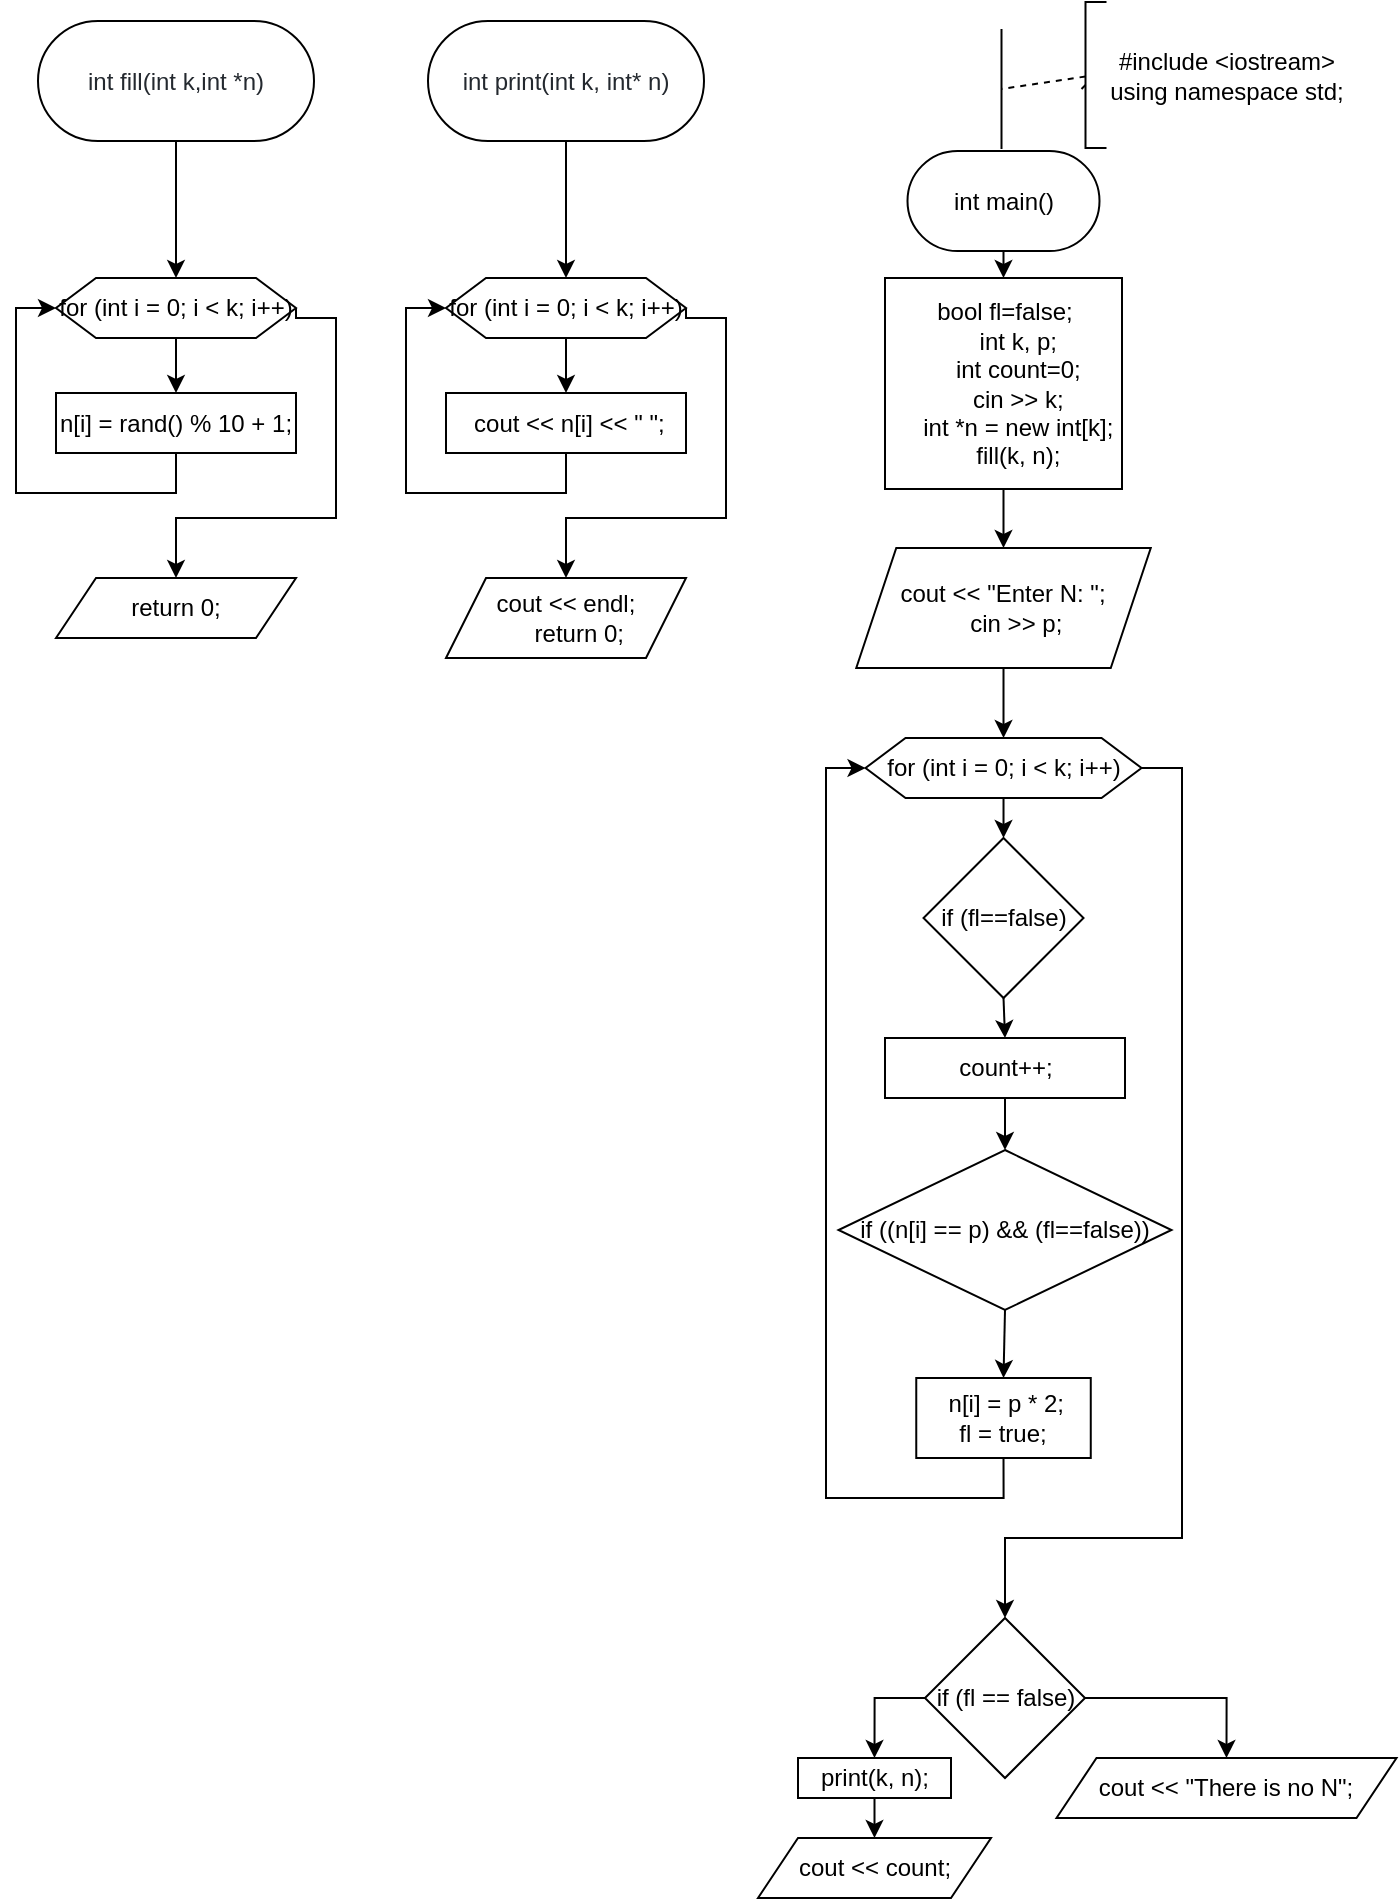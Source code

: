 <mxfile version="17.5.0" type="device"><diagram id="gFrYTt7PwSTtcCjBM46l" name="Page-1"><mxGraphModel dx="1718" dy="2146" grid="0" gridSize="10" guides="1" tooltips="1" connect="1" arrows="1" fold="1" page="0" pageScale="1" pageWidth="827" pageHeight="1169" math="0" shadow="0"><root><mxCell id="0"/><mxCell id="1" parent="0"/><mxCell id="abS8wTG-2X0JZCJYj4Lv-2" value="" style="endArrow=none;html=1;rounded=0;entryX=0.5;entryY=0;entryDx=0;entryDy=0;" edge="1" parent="1"><mxGeometry width="50" height="50" relative="1" as="geometry"><mxPoint x="711.75" y="-1144.5" as="sourcePoint"/><mxPoint x="711.75" y="-1084.5" as="targetPoint"/></mxGeometry></mxCell><mxCell id="abS8wTG-2X0JZCJYj4Lv-3" value="" style="endArrow=none;dashed=1;html=1;rounded=0;startArrow=none;" edge="1" parent="1" source="abS8wTG-2X0JZCJYj4Lv-4"><mxGeometry width="50" height="50" relative="1" as="geometry"><mxPoint x="751.75" y="-1114.5" as="sourcePoint"/><mxPoint x="711.75" y="-1114.5" as="targetPoint"/></mxGeometry></mxCell><mxCell id="abS8wTG-2X0JZCJYj4Lv-5" value="&lt;div&gt;#include &amp;lt;iostream&amp;gt;&lt;/div&gt;&lt;div&gt;&lt;span&gt;using namespace std;&lt;/span&gt;&lt;br&gt;&lt;/div&gt;" style="text;html=1;align=center;verticalAlign=middle;resizable=0;points=[];autosize=1;strokeColor=none;fillColor=none;" vertex="1" parent="1"><mxGeometry x="760.75" y="-1137.5" width="127" height="32" as="geometry"/></mxCell><mxCell id="abS8wTG-2X0JZCJYj4Lv-6" style="edgeStyle=orthogonalEdgeStyle;rounded=0;orthogonalLoop=1;jettySize=auto;html=1;exitX=0.5;exitY=1;exitDx=0;exitDy=0;entryX=0.5;entryY=0;entryDx=0;entryDy=0;" edge="1" parent="1" source="abS8wTG-2X0JZCJYj4Lv-7" target="abS8wTG-2X0JZCJYj4Lv-25"><mxGeometry relative="1" as="geometry"><mxPoint x="712.75" y="-1002.5" as="targetPoint"/></mxGeometry></mxCell><mxCell id="abS8wTG-2X0JZCJYj4Lv-7" value="int main()" style="rounded=1;whiteSpace=wrap;html=1;arcSize=50;" vertex="1" parent="1"><mxGeometry x="664.75" y="-1083.5" width="96" height="50" as="geometry"/></mxCell><mxCell id="abS8wTG-2X0JZCJYj4Lv-8" style="edgeStyle=orthogonalEdgeStyle;rounded=0;orthogonalLoop=1;jettySize=auto;html=1;exitX=0.5;exitY=1;exitDx=0;exitDy=0;entryX=0.5;entryY=0;entryDx=0;entryDy=0;" edge="1" parent="1" source="abS8wTG-2X0JZCJYj4Lv-9" target="abS8wTG-2X0JZCJYj4Lv-43"><mxGeometry relative="1" as="geometry"><mxPoint x="299" y="-1049.5" as="targetPoint"/></mxGeometry></mxCell><mxCell id="abS8wTG-2X0JZCJYj4Lv-9" value="&lt;font color=&quot;#24292f&quot;&gt;int fill(int k,int *n)&lt;/font&gt;" style="rounded=1;whiteSpace=wrap;html=1;arcSize=50;" vertex="1" parent="1"><mxGeometry x="230" y="-1148.5" width="138" height="60" as="geometry"/></mxCell><mxCell id="abS8wTG-2X0JZCJYj4Lv-60" style="edgeStyle=orthogonalEdgeStyle;rounded=0;orthogonalLoop=1;jettySize=auto;html=1;exitX=0.5;exitY=1;exitDx=0;exitDy=0;entryX=0.5;entryY=0;entryDx=0;entryDy=0;" edge="1" parent="1" source="abS8wTG-2X0JZCJYj4Lv-25" target="abS8wTG-2X0JZCJYj4Lv-59"><mxGeometry relative="1" as="geometry"/></mxCell><mxCell id="abS8wTG-2X0JZCJYj4Lv-25" value="&lt;div&gt;bool fl=false;&lt;/div&gt;&lt;div&gt;&amp;nbsp; &amp;nbsp; int k, p;&lt;/div&gt;&lt;div&gt;&amp;nbsp; &amp;nbsp; int count=0;&lt;/div&gt;&lt;div&gt;&amp;nbsp; &amp;nbsp; cin &amp;gt;&amp;gt; k;&lt;/div&gt;&lt;div&gt;&amp;nbsp; &amp;nbsp; int *n = new int[k];&lt;/div&gt;&lt;div&gt;&amp;nbsp; &amp;nbsp; fill(k, n);&lt;/div&gt;" style="rounded=0;whiteSpace=wrap;html=1;" vertex="1" parent="1"><mxGeometry x="653.5" y="-1020" width="118.5" height="105.5" as="geometry"/></mxCell><mxCell id="abS8wTG-2X0JZCJYj4Lv-47" style="edgeStyle=orthogonalEdgeStyle;rounded=0;orthogonalLoop=1;jettySize=auto;html=1;exitX=0.5;exitY=1;exitDx=0;exitDy=0;" edge="1" parent="1" source="abS8wTG-2X0JZCJYj4Lv-43" target="abS8wTG-2X0JZCJYj4Lv-46"><mxGeometry relative="1" as="geometry"/></mxCell><mxCell id="abS8wTG-2X0JZCJYj4Lv-49" style="edgeStyle=orthogonalEdgeStyle;rounded=0;orthogonalLoop=1;jettySize=auto;html=1;exitX=1;exitY=0.5;exitDx=0;exitDy=0;entryX=0.5;entryY=0;entryDx=0;entryDy=0;" edge="1" parent="1" source="abS8wTG-2X0JZCJYj4Lv-43" target="abS8wTG-2X0JZCJYj4Lv-45"><mxGeometry relative="1" as="geometry"><Array as="points"><mxPoint x="359" y="-1000"/><mxPoint x="379" y="-1000"/><mxPoint x="379" y="-900"/><mxPoint x="299" y="-900"/><mxPoint x="299" y="-880"/></Array></mxGeometry></mxCell><mxCell id="abS8wTG-2X0JZCJYj4Lv-43" value="for (int i = 0; i &amp;lt; k; i++)" style="shape=hexagon;perimeter=hexagonPerimeter2;whiteSpace=wrap;html=1;fixedSize=1;" vertex="1" parent="1"><mxGeometry x="239" y="-1020" width="120" height="30" as="geometry"/></mxCell><mxCell id="abS8wTG-2X0JZCJYj4Lv-45" value="return 0;" style="shape=parallelogram;perimeter=parallelogramPerimeter;whiteSpace=wrap;html=1;fixedSize=1;" vertex="1" parent="1"><mxGeometry x="239" y="-870" width="120" height="30" as="geometry"/></mxCell><mxCell id="abS8wTG-2X0JZCJYj4Lv-48" style="edgeStyle=orthogonalEdgeStyle;rounded=0;orthogonalLoop=1;jettySize=auto;html=1;exitX=0.5;exitY=1;exitDx=0;exitDy=0;entryX=0;entryY=0.5;entryDx=0;entryDy=0;" edge="1" parent="1" source="abS8wTG-2X0JZCJYj4Lv-46" target="abS8wTG-2X0JZCJYj4Lv-43"><mxGeometry relative="1" as="geometry"/></mxCell><mxCell id="abS8wTG-2X0JZCJYj4Lv-46" value="n[i] = rand() % 10 + 1;" style="rounded=0;whiteSpace=wrap;html=1;" vertex="1" parent="1"><mxGeometry x="239" y="-962.5" width="120" height="30" as="geometry"/></mxCell><mxCell id="abS8wTG-2X0JZCJYj4Lv-50" style="edgeStyle=orthogonalEdgeStyle;rounded=0;orthogonalLoop=1;jettySize=auto;html=1;exitX=0.5;exitY=1;exitDx=0;exitDy=0;entryX=0.5;entryY=0;entryDx=0;entryDy=0;" edge="1" parent="1" source="abS8wTG-2X0JZCJYj4Lv-51" target="abS8wTG-2X0JZCJYj4Lv-54"><mxGeometry relative="1" as="geometry"><mxPoint x="494" y="-1049.5" as="targetPoint"/></mxGeometry></mxCell><mxCell id="abS8wTG-2X0JZCJYj4Lv-51" value="&lt;font color=&quot;#24292f&quot;&gt;int print(int k, int* n)&lt;/font&gt;" style="rounded=1;whiteSpace=wrap;html=1;arcSize=50;" vertex="1" parent="1"><mxGeometry x="425" y="-1148.5" width="138" height="60" as="geometry"/></mxCell><mxCell id="abS8wTG-2X0JZCJYj4Lv-52" style="edgeStyle=orthogonalEdgeStyle;rounded=0;orthogonalLoop=1;jettySize=auto;html=1;exitX=0.5;exitY=1;exitDx=0;exitDy=0;" edge="1" parent="1" source="abS8wTG-2X0JZCJYj4Lv-54" target="abS8wTG-2X0JZCJYj4Lv-57"><mxGeometry relative="1" as="geometry"/></mxCell><mxCell id="abS8wTG-2X0JZCJYj4Lv-53" style="edgeStyle=orthogonalEdgeStyle;rounded=0;orthogonalLoop=1;jettySize=auto;html=1;exitX=1;exitY=0.5;exitDx=0;exitDy=0;entryX=0.5;entryY=0;entryDx=0;entryDy=0;" edge="1" parent="1" source="abS8wTG-2X0JZCJYj4Lv-54" target="abS8wTG-2X0JZCJYj4Lv-55"><mxGeometry relative="1" as="geometry"><Array as="points"><mxPoint x="554" y="-1000"/><mxPoint x="574" y="-1000"/><mxPoint x="574" y="-900"/><mxPoint x="494" y="-900"/><mxPoint x="494" y="-880"/></Array></mxGeometry></mxCell><mxCell id="abS8wTG-2X0JZCJYj4Lv-54" value="for (int i = 0; i &amp;lt; k; i++)" style="shape=hexagon;perimeter=hexagonPerimeter2;whiteSpace=wrap;html=1;fixedSize=1;" vertex="1" parent="1"><mxGeometry x="434" y="-1020" width="120" height="30" as="geometry"/></mxCell><mxCell id="abS8wTG-2X0JZCJYj4Lv-55" value="&lt;div&gt;cout &amp;lt;&amp;lt; endl;&lt;/div&gt;&lt;div&gt;&amp;nbsp; &amp;nbsp; return 0;&lt;/div&gt;" style="shape=parallelogram;perimeter=parallelogramPerimeter;whiteSpace=wrap;html=1;fixedSize=1;" vertex="1" parent="1"><mxGeometry x="434" y="-870" width="120" height="40" as="geometry"/></mxCell><mxCell id="abS8wTG-2X0JZCJYj4Lv-56" style="edgeStyle=orthogonalEdgeStyle;rounded=0;orthogonalLoop=1;jettySize=auto;html=1;exitX=0.5;exitY=1;exitDx=0;exitDy=0;entryX=0;entryY=0.5;entryDx=0;entryDy=0;" edge="1" parent="1" source="abS8wTG-2X0JZCJYj4Lv-57" target="abS8wTG-2X0JZCJYj4Lv-54"><mxGeometry relative="1" as="geometry"/></mxCell><mxCell id="abS8wTG-2X0JZCJYj4Lv-57" value="&amp;nbsp;cout &amp;lt;&amp;lt; n[i] &amp;lt;&amp;lt; &quot; &quot;;" style="rounded=0;whiteSpace=wrap;html=1;" vertex="1" parent="1"><mxGeometry x="434" y="-962.5" width="120" height="30" as="geometry"/></mxCell><mxCell id="abS8wTG-2X0JZCJYj4Lv-4" value="" style="shape=partialRectangle;whiteSpace=wrap;html=1;bottom=1;right=1;left=1;top=0;fillColor=none;routingCenterX=-0.5;rotation=90;" vertex="1" parent="1"><mxGeometry x="722.25" y="-1126.5" width="73" height="10" as="geometry"/></mxCell><mxCell id="abS8wTG-2X0JZCJYj4Lv-58" value="" style="endArrow=none;dashed=1;html=1;rounded=0;" edge="1" parent="1" target="abS8wTG-2X0JZCJYj4Lv-4"><mxGeometry width="50" height="50" relative="1" as="geometry"><mxPoint x="751.75" y="-1114.5" as="sourcePoint"/><mxPoint x="711.75" y="-1114.5" as="targetPoint"/></mxGeometry></mxCell><mxCell id="abS8wTG-2X0JZCJYj4Lv-62" style="edgeStyle=orthogonalEdgeStyle;rounded=0;orthogonalLoop=1;jettySize=auto;html=1;exitX=0.5;exitY=1;exitDx=0;exitDy=0;entryX=0.5;entryY=0;entryDx=0;entryDy=0;" edge="1" parent="1" source="abS8wTG-2X0JZCJYj4Lv-59" target="abS8wTG-2X0JZCJYj4Lv-61"><mxGeometry relative="1" as="geometry"/></mxCell><mxCell id="abS8wTG-2X0JZCJYj4Lv-59" value="cout &lt;&lt; &quot;Enter N: &quot;;&#10;    cin &gt;&gt; p;" style="shape=parallelogram;perimeter=parallelogramPerimeter;whiteSpace=wrap;html=1;fixedSize=1;" vertex="1" parent="1"><mxGeometry x="639.13" y="-885" width="147.25" height="60" as="geometry"/></mxCell><mxCell id="abS8wTG-2X0JZCJYj4Lv-65" style="edgeStyle=orthogonalEdgeStyle;rounded=0;orthogonalLoop=1;jettySize=auto;html=1;exitX=0.5;exitY=1;exitDx=0;exitDy=0;entryX=0.5;entryY=0;entryDx=0;entryDy=0;" edge="1" parent="1" source="abS8wTG-2X0JZCJYj4Lv-61" target="abS8wTG-2X0JZCJYj4Lv-63"><mxGeometry relative="1" as="geometry"/></mxCell><mxCell id="abS8wTG-2X0JZCJYj4Lv-76" style="edgeStyle=orthogonalEdgeStyle;rounded=0;orthogonalLoop=1;jettySize=auto;html=1;exitX=1;exitY=0.5;exitDx=0;exitDy=0;entryX=0.5;entryY=0;entryDx=0;entryDy=0;" edge="1" parent="1" source="abS8wTG-2X0JZCJYj4Lv-61" target="abS8wTG-2X0JZCJYj4Lv-75"><mxGeometry relative="1" as="geometry"><Array as="points"><mxPoint x="802" y="-775"/><mxPoint x="802" y="-390"/><mxPoint x="714" y="-390"/></Array></mxGeometry></mxCell><mxCell id="abS8wTG-2X0JZCJYj4Lv-61" value="for (int i = 0; i &amp;lt; k; i++)" style="shape=hexagon;perimeter=hexagonPerimeter2;whiteSpace=wrap;html=1;fixedSize=1;" vertex="1" parent="1"><mxGeometry x="643.76" y="-790" width="138" height="30" as="geometry"/></mxCell><mxCell id="abS8wTG-2X0JZCJYj4Lv-71" style="edgeStyle=orthogonalEdgeStyle;rounded=0;orthogonalLoop=1;jettySize=auto;html=1;exitX=0.5;exitY=1;exitDx=0;exitDy=0;entryX=0.5;entryY=0;entryDx=0;entryDy=0;" edge="1" parent="1" source="abS8wTG-2X0JZCJYj4Lv-63" target="abS8wTG-2X0JZCJYj4Lv-68"><mxGeometry relative="1" as="geometry"/></mxCell><mxCell id="abS8wTG-2X0JZCJYj4Lv-63" value="if (fl==false)" style="rhombus;whiteSpace=wrap;html=1;" vertex="1" parent="1"><mxGeometry x="672.76" y="-740" width="80" height="80" as="geometry"/></mxCell><mxCell id="abS8wTG-2X0JZCJYj4Lv-72" style="edgeStyle=orthogonalEdgeStyle;rounded=0;orthogonalLoop=1;jettySize=auto;html=1;exitX=0.5;exitY=1;exitDx=0;exitDy=0;entryX=0.5;entryY=0;entryDx=0;entryDy=0;" edge="1" parent="1" source="abS8wTG-2X0JZCJYj4Lv-68" target="abS8wTG-2X0JZCJYj4Lv-69"><mxGeometry relative="1" as="geometry"/></mxCell><mxCell id="abS8wTG-2X0JZCJYj4Lv-68" value="count++;" style="rounded=0;whiteSpace=wrap;html=1;" vertex="1" parent="1"><mxGeometry x="653.5" y="-640" width="120" height="30" as="geometry"/></mxCell><mxCell id="abS8wTG-2X0JZCJYj4Lv-73" style="edgeStyle=orthogonalEdgeStyle;rounded=0;orthogonalLoop=1;jettySize=auto;html=1;exitX=0.5;exitY=1;exitDx=0;exitDy=0;entryX=0.5;entryY=0;entryDx=0;entryDy=0;" edge="1" parent="1" source="abS8wTG-2X0JZCJYj4Lv-69" target="abS8wTG-2X0JZCJYj4Lv-70"><mxGeometry relative="1" as="geometry"/></mxCell><mxCell id="abS8wTG-2X0JZCJYj4Lv-69" value="if ((n[i] == p) &amp;amp;&amp;amp; (fl==false))" style="rhombus;whiteSpace=wrap;html=1;" vertex="1" parent="1"><mxGeometry x="630.25" y="-584" width="166.5" height="80" as="geometry"/></mxCell><mxCell id="abS8wTG-2X0JZCJYj4Lv-74" style="edgeStyle=orthogonalEdgeStyle;rounded=0;orthogonalLoop=1;jettySize=auto;html=1;exitX=0.5;exitY=1;exitDx=0;exitDy=0;entryX=0;entryY=0.5;entryDx=0;entryDy=0;" edge="1" parent="1" source="abS8wTG-2X0JZCJYj4Lv-70" target="abS8wTG-2X0JZCJYj4Lv-61"><mxGeometry relative="1" as="geometry"><Array as="points"><mxPoint x="713" y="-410"/><mxPoint x="624" y="-410"/><mxPoint x="624" y="-775"/></Array></mxGeometry></mxCell><mxCell id="abS8wTG-2X0JZCJYj4Lv-70" value="&lt;div&gt;&amp;nbsp;n[i] = p * 2;&lt;/div&gt;&lt;div&gt;&lt;span&gt;fl = true;&lt;/span&gt;&lt;/div&gt;" style="rounded=0;whiteSpace=wrap;html=1;" vertex="1" parent="1"><mxGeometry x="669.13" y="-470" width="87.25" height="40" as="geometry"/></mxCell><mxCell id="abS8wTG-2X0JZCJYj4Lv-81" style="edgeStyle=orthogonalEdgeStyle;rounded=0;orthogonalLoop=1;jettySize=auto;html=1;exitX=0;exitY=0.5;exitDx=0;exitDy=0;entryX=0.5;entryY=0;entryDx=0;entryDy=0;" edge="1" parent="1" source="abS8wTG-2X0JZCJYj4Lv-75" target="abS8wTG-2X0JZCJYj4Lv-78"><mxGeometry relative="1" as="geometry"/></mxCell><mxCell id="abS8wTG-2X0JZCJYj4Lv-83" style="edgeStyle=orthogonalEdgeStyle;rounded=0;orthogonalLoop=1;jettySize=auto;html=1;exitX=1;exitY=0.5;exitDx=0;exitDy=0;entryX=0.5;entryY=0;entryDx=0;entryDy=0;" edge="1" parent="1" source="abS8wTG-2X0JZCJYj4Lv-75" target="abS8wTG-2X0JZCJYj4Lv-79"><mxGeometry relative="1" as="geometry"/></mxCell><mxCell id="abS8wTG-2X0JZCJYj4Lv-75" value="if (fl == false)" style="rhombus;whiteSpace=wrap;html=1;" vertex="1" parent="1"><mxGeometry x="673.5" y="-350" width="80" height="80" as="geometry"/></mxCell><mxCell id="abS8wTG-2X0JZCJYj4Lv-82" style="edgeStyle=orthogonalEdgeStyle;rounded=0;orthogonalLoop=1;jettySize=auto;html=1;exitX=0.5;exitY=1;exitDx=0;exitDy=0;entryX=0.5;entryY=0;entryDx=0;entryDy=0;" edge="1" parent="1" source="abS8wTG-2X0JZCJYj4Lv-78" target="abS8wTG-2X0JZCJYj4Lv-80"><mxGeometry relative="1" as="geometry"/></mxCell><mxCell id="abS8wTG-2X0JZCJYj4Lv-78" value="print(k, n);" style="rounded=0;whiteSpace=wrap;html=1;" vertex="1" parent="1"><mxGeometry x="610" y="-280" width="76.5" height="20" as="geometry"/></mxCell><mxCell id="abS8wTG-2X0JZCJYj4Lv-79" value="cout &amp;lt;&amp;lt; &quot;There is no N&quot;;" style="shape=parallelogram;perimeter=parallelogramPerimeter;whiteSpace=wrap;html=1;fixedSize=1;" vertex="1" parent="1"><mxGeometry x="739.25" y="-280" width="170" height="30" as="geometry"/></mxCell><mxCell id="abS8wTG-2X0JZCJYj4Lv-80" value="cout &amp;lt;&amp;lt; count;" style="shape=parallelogram;perimeter=parallelogramPerimeter;whiteSpace=wrap;html=1;fixedSize=1;" vertex="1" parent="1"><mxGeometry x="590" y="-240" width="116.5" height="30" as="geometry"/></mxCell></root></mxGraphModel></diagram></mxfile>
